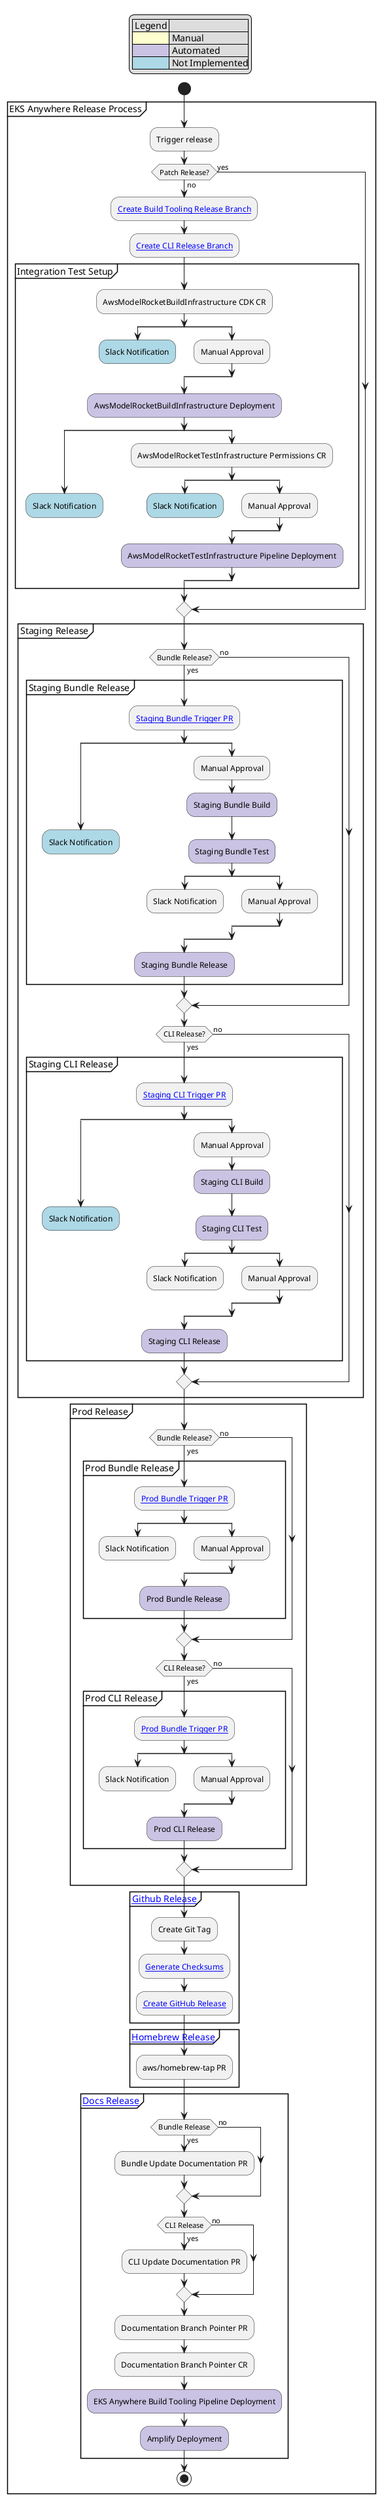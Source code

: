 @startuml
legend top
    | Legend | |
    |<#FEFECE>| Manual|
    |<#CBC3E3>| Automated|
    |<#ADD8E6>| Not Implemented|
endlegend

start
partition "EKS Anywhere Release Process" {
:Trigger release;
if (Patch Release?) then (yes)
else (no)
:[[https://github.com/aws/eks-anywhere/issues/1699 Create Build Tooling Release Branch]];
:[[https://github.com/aws/eks-anywhere/issues/1699 Create CLI Release Branch]];
partition "Integration Test Setup" {
            :AwsModelRocketBuildInfrastructure CDK CR;
                split
                    #ADD8E6:Slack Notification;
                    detach
                split again
                    :Manual Approval;
                end split
            #CBC3E3:AwsModelRocketBuildInfrastructure Deployment;
                split
                    #ADD8E6:Slack Notification;
                    detach
                split again
            :AwsModelRocketTestInfrastructure Permissions CR;
                split
                    #ADD8E6:Slack Notification;
                    detach
                split again
                    :Manual Approval;
                end split
            #CBC3E3:AwsModelRocketTestInfrastructure Pipeline Deployment;
                end split
}
endif
    partition "Staging Release" {
        if (Bundle Release?) then (yes)
        partition "Staging Bundle Release" {
            :[[https://github.com/aws/eks-anywhere/issues/1701 Staging Bundle Trigger PR]];
                split
                    #ADD8E6:Slack Notification;
                    detach
                split again
                    :Manual Approval;
                    #CBC3E3:Staging Bundle Build;
                    #CBC3E3:Staging Bundle Test;
                    split
                        :Slack Notification;
                        detach
                    split again
                        :Manual Approval;
                     end split
                     end split
                #CBC3E3:Staging Bundle Release;
         }
        else (no)
        endif
        if (CLI Release?) then (yes)
         partition "Staging CLI Release" {
            :[[https://github.com/aws/eks-anywhere/issues/1701 Staging CLI Trigger PR]];
                split
                    #ADD8E6:Slack Notification;
                    detach
                split again
                    :Manual Approval;
                    #CBC3E3:Staging CLI Build;
                    #CBC3E3:Staging CLI Test;
                    split
                        :Slack Notification;
                        detach
                    split again
                        :Manual Approval;
                     end split
                     end split
                #CBC3E3:Staging CLI Release;
         }
         else (no)
         endif
     }
     partition "Prod Release" {
     	if (Bundle Release?) then (yes)
        partition "Prod Bundle Release" {
            :[[https://github.com/aws/eks-anywhere/issues/1701 Prod Bundle Trigger PR]];
                split
                    :Slack Notification;
                    detach
                split again
                    :Manual Approval;
                end split
                #CBC3E3:Prod Bundle Release;
        }
        else (no)
        endif
        if (CLI Release?) then (yes)
        partition "Prod CLI Release" {
            :[[https://github.com/aws/eks-anywhere/issues/1701 Prod Bundle Trigger PR]];
                split
                    :Slack Notification;
                    detach
                split again
                    :Manual Approval;
                end split
                #CBC3E3:Prod CLI Release;
        }
        else (no)
        endif
     }
partition "[[https://github.com/aws/eks-anywhere/issues/1657 Github Release]]" {
    :Create Git Tag;
    :[[https://github.com/aws/eks-anywhere/issues/1656 Generate Checksums]];
    :[[https://github.com/aws/eks-anywhere/issues/1657 Create GitHub Release]];
}
partition "[[https://github.com/aws/eks-anywhere/issues/1785 Homebrew Release]]" {
    :aws/homebrew-tap PR;
}
partition "[[https://github.com/aws/eks-anywhere/issues/1741 Docs Release]]" {
    if (Bundle Release) then (yes)
        :Bundle Update Documentation PR;
    else (no)
    endif
    if (CLI Release) then (yes)
    	:CLI Update Documentation PR;
    else (no)
    endif
    :Documentation Branch Pointer PR;
    :Documentation Branch Pointer CR;
    #CBC3E3:EKS Anywhere Build Tooling Pipeline Deployment;
    #CBC3E3:Amplify Deployment;
}
stop
}
@enduml
